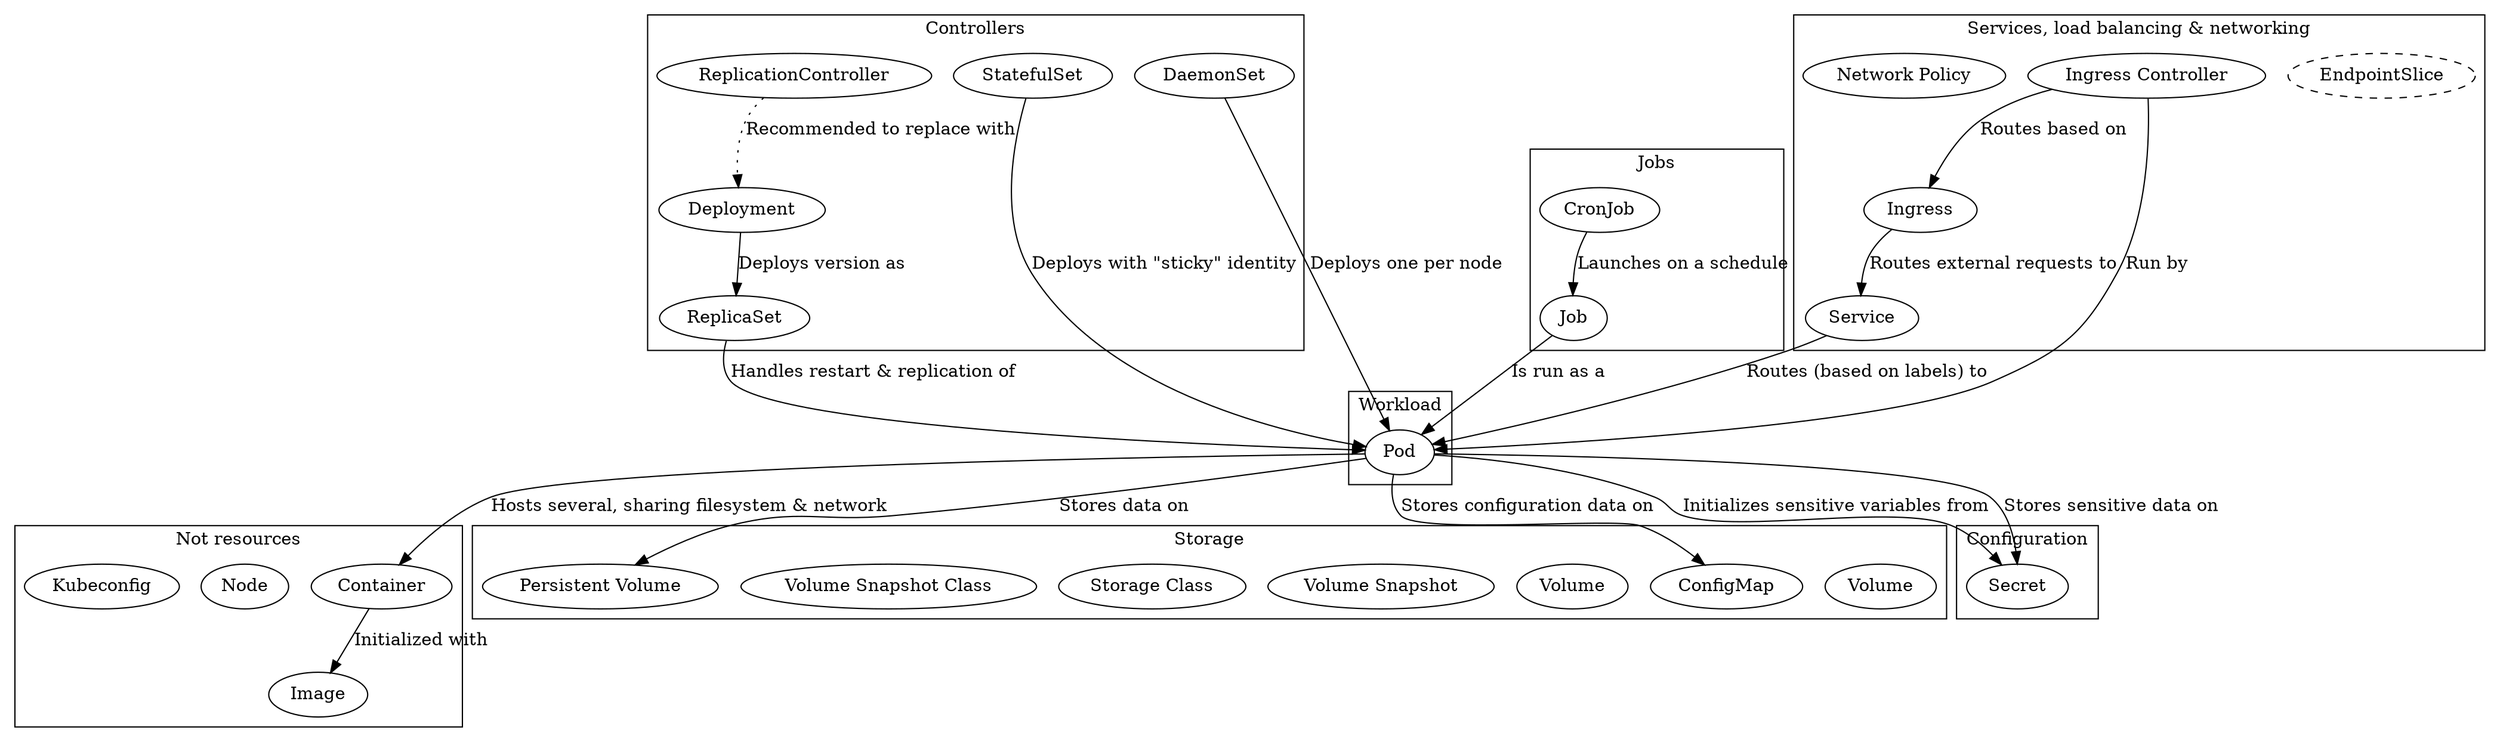 digraph {
    /********** NODES **********/
    // Outer objects
    subgraph cluster_no_resources {
        label="Not resources";

        container[label="Container", URL="https://www.docker.com/resources/what-container"];
        k8s_node[label="Node", URL="https://kubernetes.io/docs/concepts/architecture/nodes/"];
        image[label="Image", URL="https://kubernetes.io/docs/concepts/containers/images/"];
        kubeconfig[label="Kubeconfig", URL="https://kubernetes.io/docs/concepts/configuration/organize-cluster-access-kubeconfig/"]
    }

    // Base
    subgraph cluster_workload {
        label="Workload";

        pod[label="Pod", URL="https://kubernetes.io/docs/concepts/workloads/pods/pod/"];
    }

    // Controllers
    subgraph cluster_controllers {
        label="Controllers";

        deployment[label="Deployment", URL="https://kubernetes.io/docs/concepts/workloads/controllers/deployment/"];
        replicaset[label="ReplicaSet", URL="https://kubernetes.io/docs/concepts/workloads/controllers/replicaset/"];
        replication_controller[label="ReplicationController", URL="https://kubernetes.io/docs/concepts/workloads/controllers/replicationcontroller/"];
        statefulset[label="StatefulSet", URL="https://kubernetes.io/docs/concepts/workloads/controllers/statefulset/"];
        daemonset[label="DaemonSet", URL="https://kubernetes.io/docs/concepts/workloads/controllers/daemonset/"];
    }

    // Jobs
    subgraph cluster_jobs {
        label="Jobs";

        job[label="Job", URL="https://kubernetes.io/docs/concepts/workloads/controllers/jobs-run-to-completion/"];
        cronjob[label="CronJob", URL="https://kubernetes.io/docs/concepts/workloads/controllers/cron-jobs/"];
    }

    // Services, load balancing & networking
    subgraph cluster_services {
        label="Services, load balancing & networking";

        endpoint_slice[label="EndpointSlice", URL="https://kubernetes.io/docs/concepts/services-networking/endpoint-slices/", style="dashed"];
        service[label="Service", URL="https://kubernetes.io/docs/concepts/services-networking/service/"];
        ingress[label="Ingress", URL="https://kubernetes.io/docs/concepts/services-networking/ingress/"];
        ingress_controller[label="Ingress Controller", URL="https://kubernetes.io/docs/concepts/services-networking/ingress-controllers/"];
        network_policy[label="Network Policy", URL="https://kubernetes.io/docs/concepts/services-networking/network-policies/"];
    }

    // Storage
    subgraph cluster_storage {
        label="Storage";

        volume[label="Volume", URL="https://kubernetes.io/docs/concepts/storage/volumes/"];
        persistent_volume[label="Persistent Volume", URL="https://kubernetes.io/docs/concepts/storage/persistent-volumes/"];
        persistent_volume_claim[label="Volume", URL="https://kubernetes.io/docs/concepts/storage/persistent-volumes/#persistentvolumeclaims"];
        volume_snapshot[label="Volume Snapshot", URL="https://kubernetes.io/docs/concepts/storage/volume-snapshots/"];
        storage_class[label="Storage Class", URL="https://kubernetes.io/docs/concepts/storage/storage-classes/"];
        volume_snapshot_class[label="Volume Snapshot Class", URL="https://kubernetes.io/docs/concepts/storage/volume-snapshot-classes/"];
        configmap[label="ConfigMap", URL="https://kubernetes.io/docs/concepts/storage/volumes/#configmap"];
    }

    // Configuration
    subgraph cluster_configuration {
        label="Configuration";

        secret[label="Secret", URL="https://kubernetes.io/docs/concepts/configuration/secret/"];
    }

    /********** LINKS **********/
    // Controllers
    container -> image[label="Initialized with"];
    pod -> container[label="Hosts several, sharing filesystem & network"];
    deployment -> replicaset[label="Deploys version as"];
    replicaset -> pod[label="Handles restart & replication of"];
    statefulset -> pod[label="Deploys with \"sticky\" identity"];
    daemonset -> pod[label="Deploys one per node"];

    replication_controller -> deployment[label="Recommended to replace with", style="dotted"];

    // Jobs
    cronjob -> job[label="Launches on a schedule"];
    job -> pod[label="Is run as a"];

    // Services, load balancing & networking
    ingress_controller -> pod[label="Run by"];
    ingress_controller -> ingress[label="Routes based on"];

    ingress -> service[label="Routes external requests to"];
    service -> pod[label="Routes (based on labels) to"];

    // Storage
    pod -> persistent_volume[label="Stores data on"];
    pod -> secret[label="Initializes sensitive variables from"];
    pod -> secret[label="Stores sensitive data on"];
    pod -> configmap[label="Stores configuration data on"];

}
